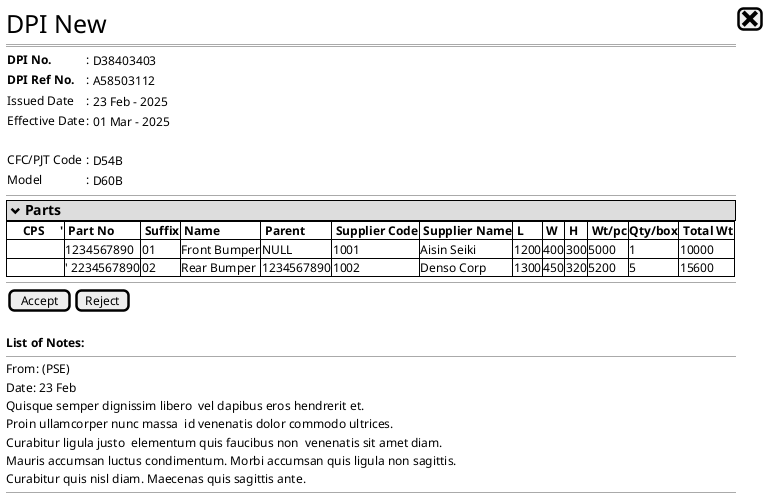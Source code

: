   /'
  As a PCD/PPM PIC I want to create a new CPS by copying existing CPS
  So I don't have to create CPS from scratch

  Given I on CPS New form
  and I select existing CPS No
  When I leave the CPS Ref text field
  Then all fields fill in from copied CPS
  '/
  @startuml
  @startsalt
  {
    <size:25>DPI New |[<size:25><&x>]|*
    ==  
    {
      <b>DPI No.        |: {| D38403403  |}
      <b>DPI Ref No.    |: {|  A58503112 |}| *
      Issued Date       |: {|  23 Feb - 2025  |}
      Effective Date    |: {|  01 Mar - 2025  |}
      .
      CFC/PJT Code |: {|D54B   | }
      Model        |: {|D60B   | }
    }
    --
    {*
      <b><size: 14> <&chevron-bottom> Parts <b><size: 14>
    }
    {#
      |<b>     CPS     '|<b> Part No  |<b> Suffix |<b> Name      |<b> Parent  |<b> Supplier Code |<b> Supplier Name |<b> L |<b> W |<b> H |<b> Wt/pc |<b>Qty/box|<b> Total Wt |*
      |.                | 1234567890  | 01        | Front Bumper | NULL       | 1001             | Aisin Seiki      | 1200 | 400  | 300  | 5000     |1         |10000        |*
      |.                |' 2234567890 | 02        | Rear Bumper  | 1234567890 | 1002             | Denso Corp       | 1300 | 450  | 320  | 5200     |5         |15600        |*
    }
    --
    {[Accept ] | [Reject]}
    .
    <b>List of Notes:
    --
    From: (PSE)
    Date: 23 Feb
    Quisque semper dignissim libero  vel dapibus eros hendrerit et.
    Proin ullamcorper nunc massa  id venenatis dolor commodo ultrices.
    Curabitur ligula justo  elementum quis faucibus non  venenatis sit amet diam.
    Mauris accumsan luctus condimentum. Morbi accumsan quis ligula non sagittis.
    Curabitur quis nisl diam. Maecenas quis sagittis ante.
    --
  }
  @endsalt
  @enduml
